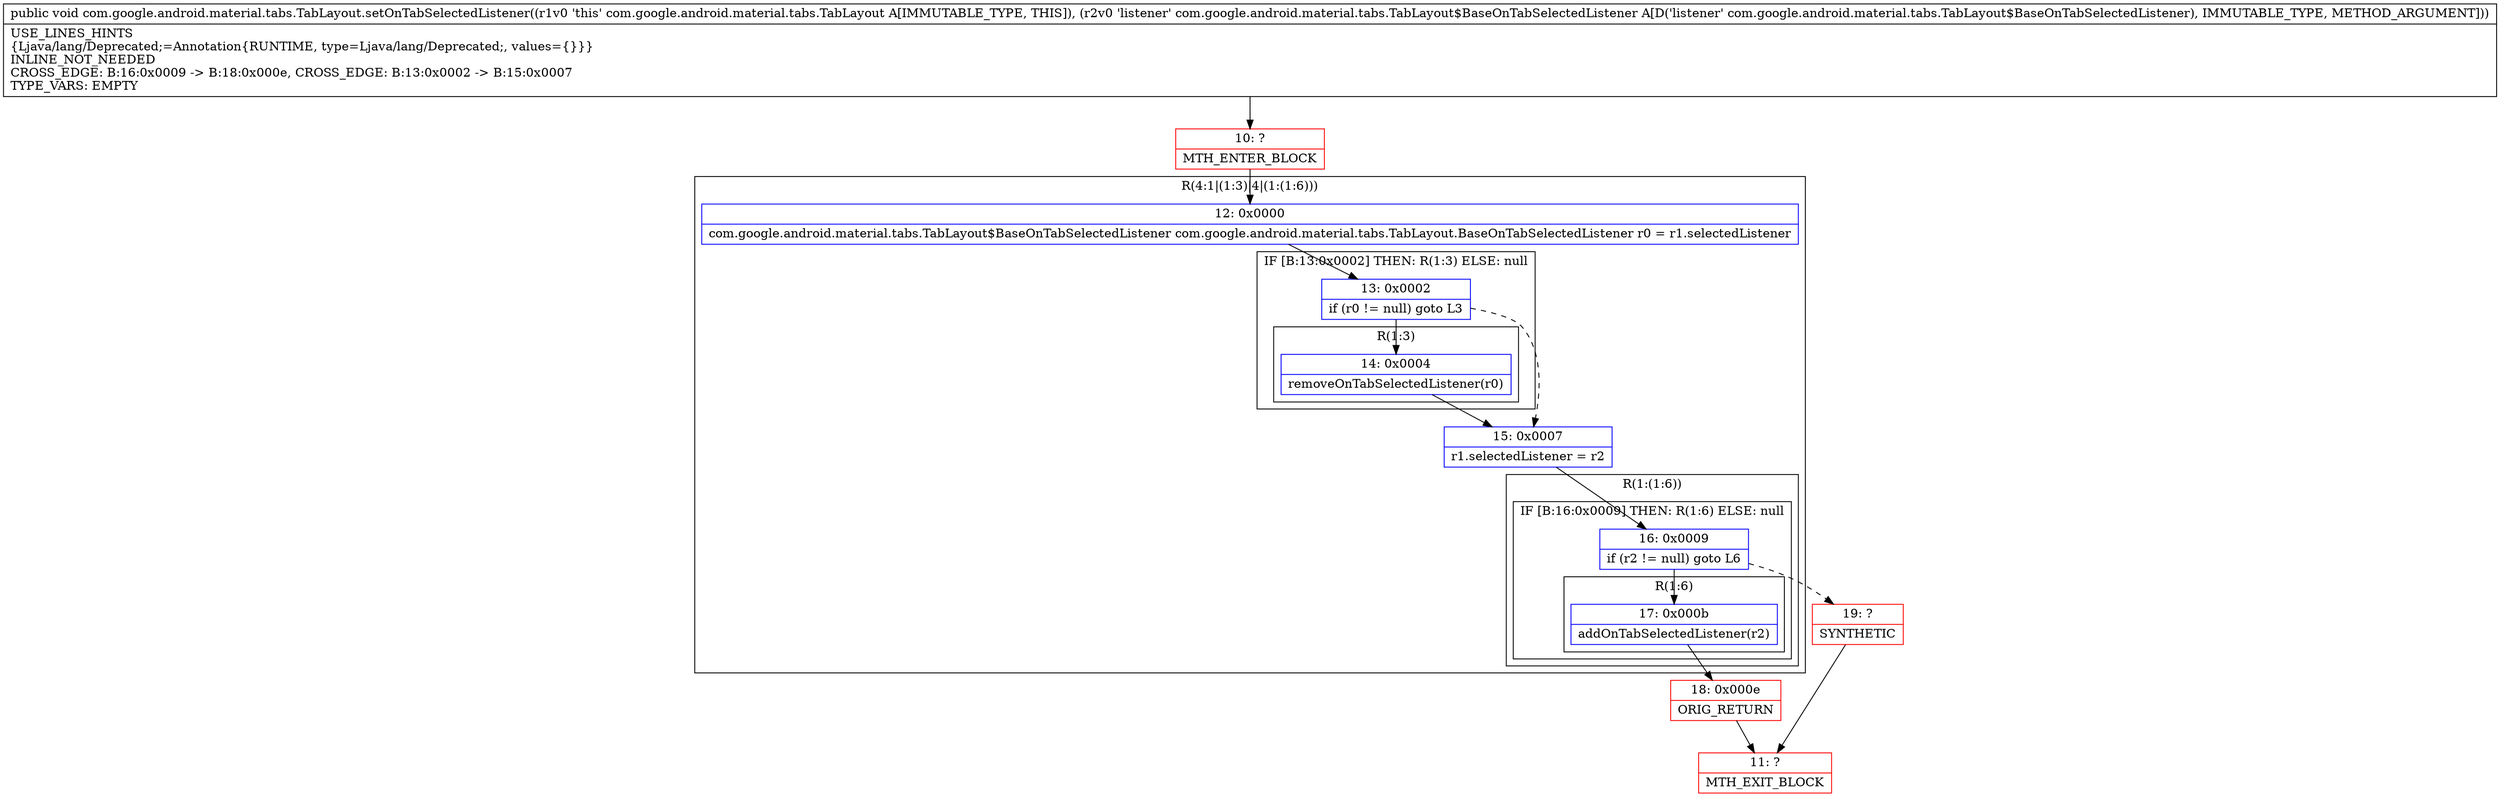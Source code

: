 digraph "CFG forcom.google.android.material.tabs.TabLayout.setOnTabSelectedListener(Lcom\/google\/android\/material\/tabs\/TabLayout$BaseOnTabSelectedListener;)V" {
subgraph cluster_Region_1026173028 {
label = "R(4:1|(1:3)|4|(1:(1:6)))";
node [shape=record,color=blue];
Node_12 [shape=record,label="{12\:\ 0x0000|com.google.android.material.tabs.TabLayout$BaseOnTabSelectedListener com.google.android.material.tabs.TabLayout.BaseOnTabSelectedListener r0 = r1.selectedListener\l}"];
subgraph cluster_IfRegion_1080530045 {
label = "IF [B:13:0x0002] THEN: R(1:3) ELSE: null";
node [shape=record,color=blue];
Node_13 [shape=record,label="{13\:\ 0x0002|if (r0 != null) goto L3\l}"];
subgraph cluster_Region_1774637787 {
label = "R(1:3)";
node [shape=record,color=blue];
Node_14 [shape=record,label="{14\:\ 0x0004|removeOnTabSelectedListener(r0)\l}"];
}
}
Node_15 [shape=record,label="{15\:\ 0x0007|r1.selectedListener = r2\l}"];
subgraph cluster_Region_491252632 {
label = "R(1:(1:6))";
node [shape=record,color=blue];
subgraph cluster_IfRegion_30756384 {
label = "IF [B:16:0x0009] THEN: R(1:6) ELSE: null";
node [shape=record,color=blue];
Node_16 [shape=record,label="{16\:\ 0x0009|if (r2 != null) goto L6\l}"];
subgraph cluster_Region_747559895 {
label = "R(1:6)";
node [shape=record,color=blue];
Node_17 [shape=record,label="{17\:\ 0x000b|addOnTabSelectedListener(r2)\l}"];
}
}
}
}
Node_10 [shape=record,color=red,label="{10\:\ ?|MTH_ENTER_BLOCK\l}"];
Node_18 [shape=record,color=red,label="{18\:\ 0x000e|ORIG_RETURN\l}"];
Node_11 [shape=record,color=red,label="{11\:\ ?|MTH_EXIT_BLOCK\l}"];
Node_19 [shape=record,color=red,label="{19\:\ ?|SYNTHETIC\l}"];
MethodNode[shape=record,label="{public void com.google.android.material.tabs.TabLayout.setOnTabSelectedListener((r1v0 'this' com.google.android.material.tabs.TabLayout A[IMMUTABLE_TYPE, THIS]), (r2v0 'listener' com.google.android.material.tabs.TabLayout$BaseOnTabSelectedListener A[D('listener' com.google.android.material.tabs.TabLayout$BaseOnTabSelectedListener), IMMUTABLE_TYPE, METHOD_ARGUMENT]))  | USE_LINES_HINTS\l\{Ljava\/lang\/Deprecated;=Annotation\{RUNTIME, type=Ljava\/lang\/Deprecated;, values=\{\}\}\}\lINLINE_NOT_NEEDED\lCROSS_EDGE: B:16:0x0009 \-\> B:18:0x000e, CROSS_EDGE: B:13:0x0002 \-\> B:15:0x0007\lTYPE_VARS: EMPTY\l}"];
MethodNode -> Node_10;Node_12 -> Node_13;
Node_13 -> Node_14;
Node_13 -> Node_15[style=dashed];
Node_14 -> Node_15;
Node_15 -> Node_16;
Node_16 -> Node_17;
Node_16 -> Node_19[style=dashed];
Node_17 -> Node_18;
Node_10 -> Node_12;
Node_18 -> Node_11;
Node_19 -> Node_11;
}

